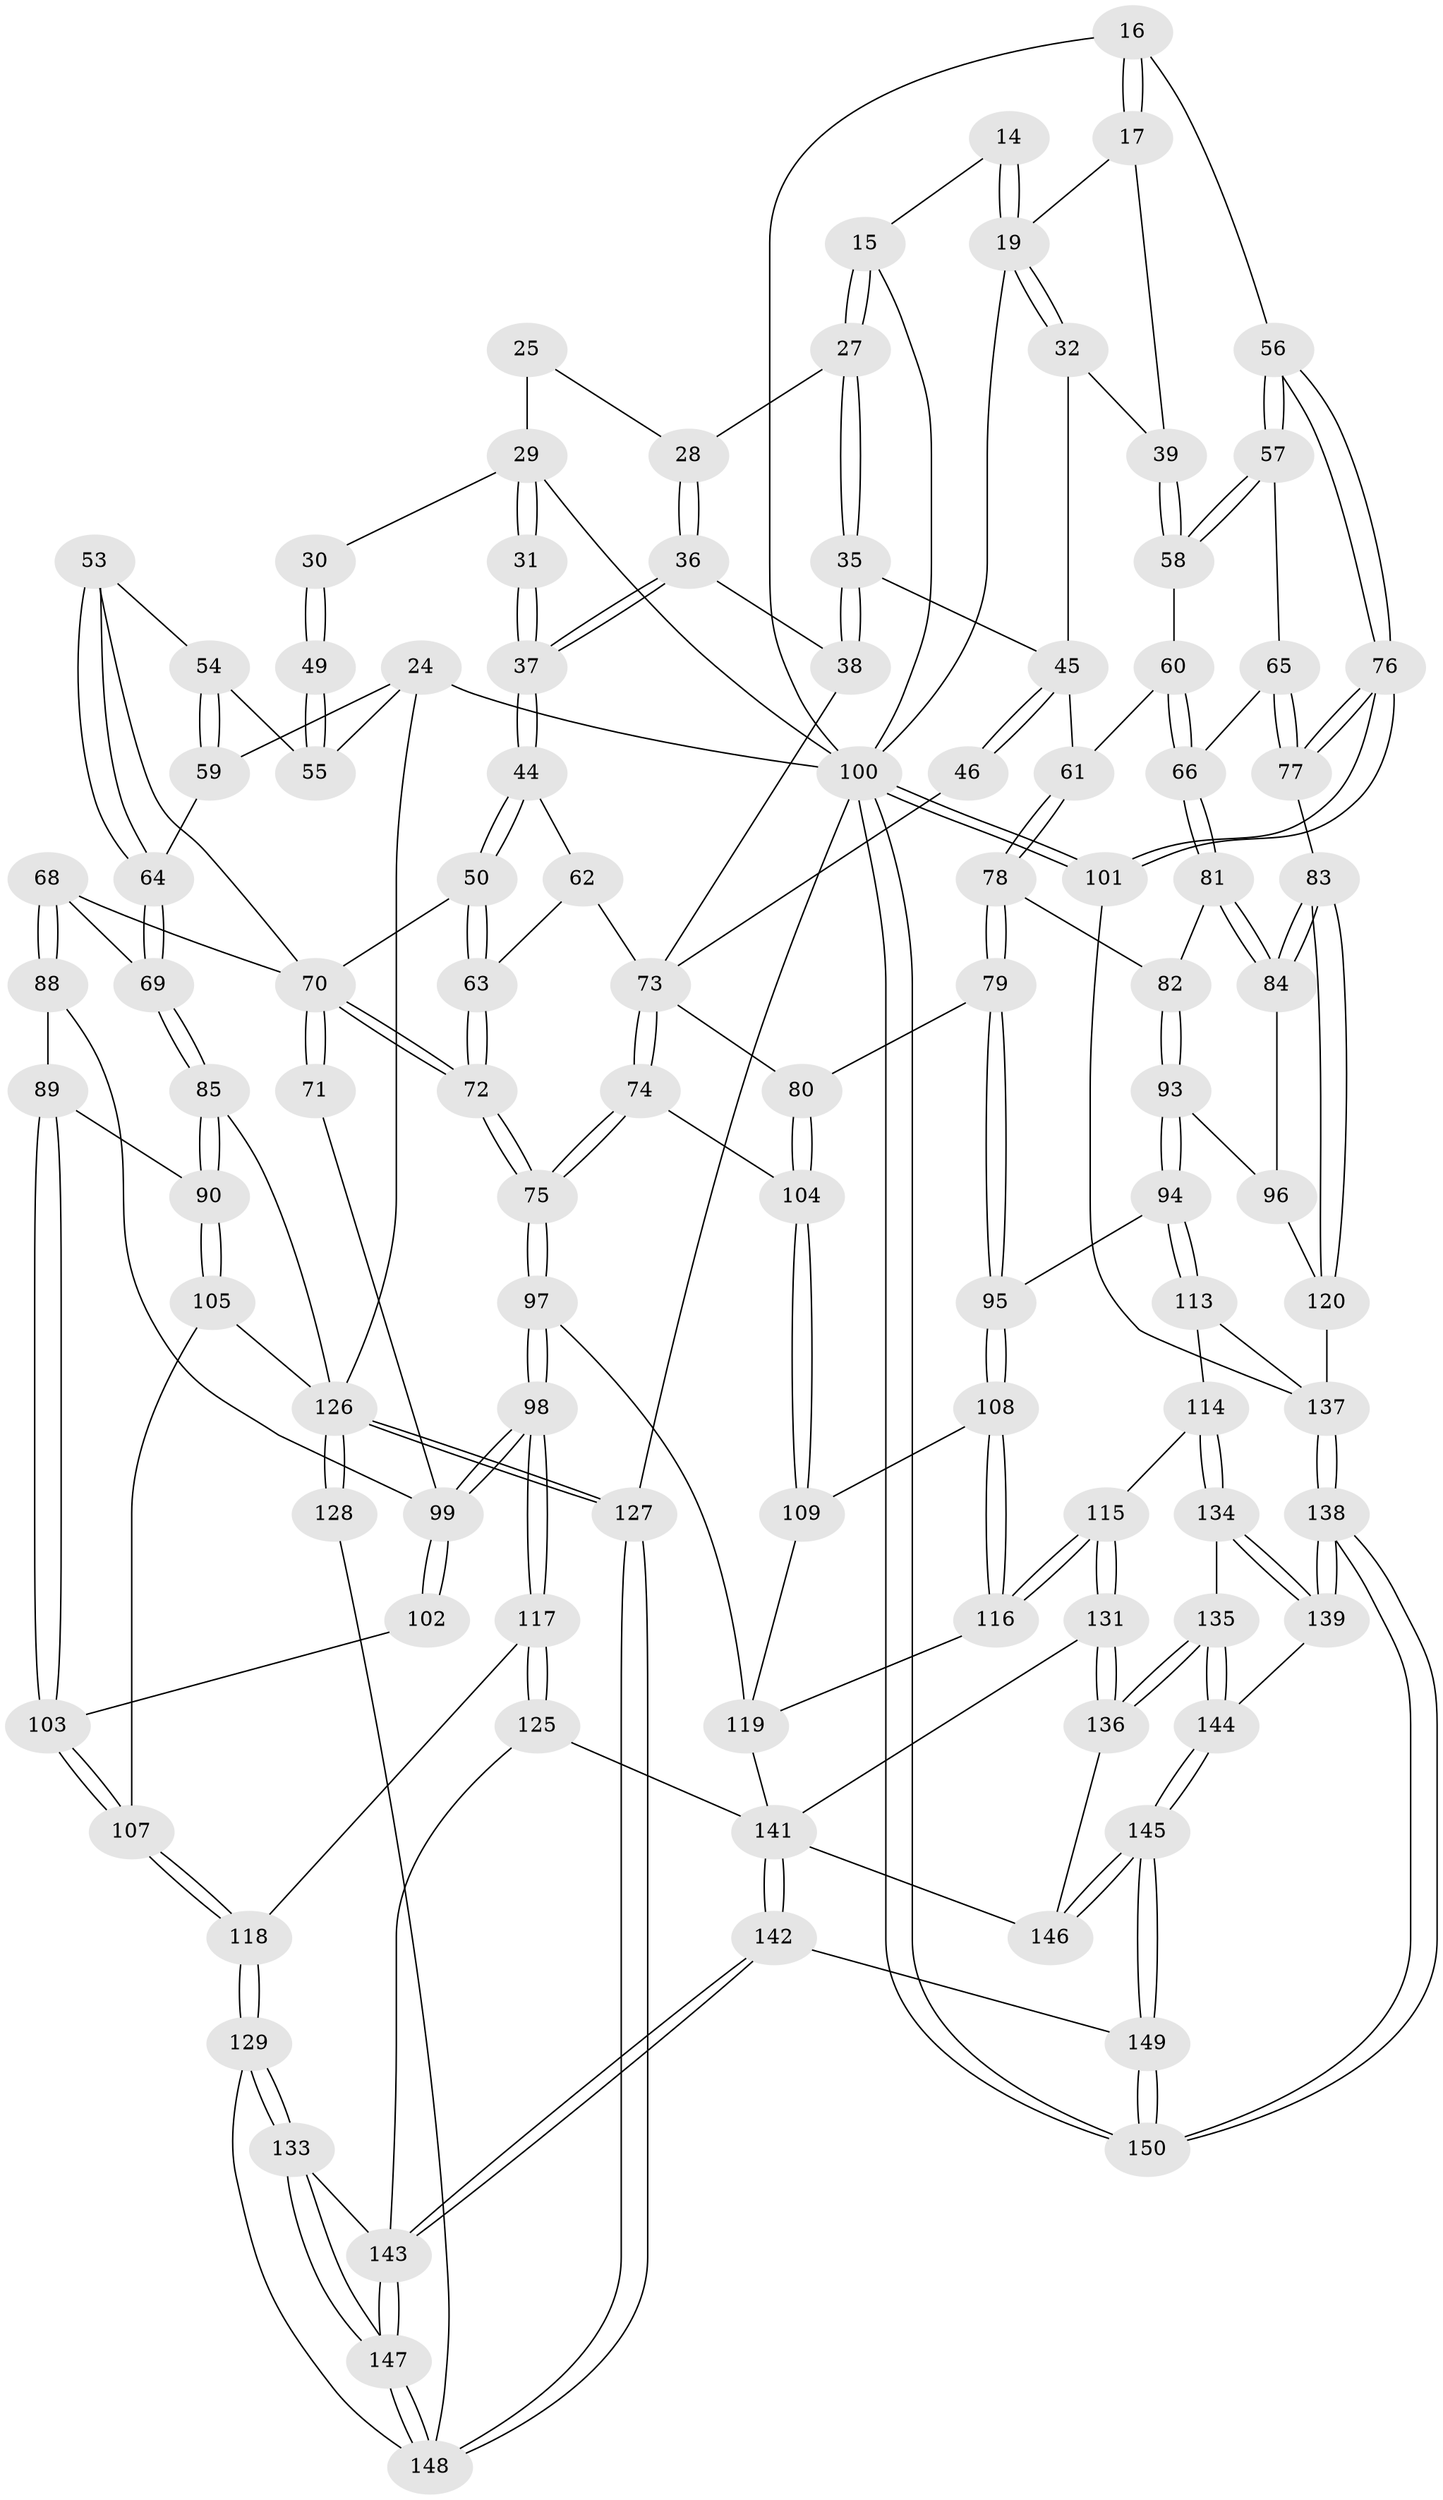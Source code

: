 // original degree distribution, {3: 0.013333333333333334, 6: 0.20666666666666667, 4: 0.22, 5: 0.56}
// Generated by graph-tools (version 1.1) at 2025/06/03/04/25 22:06:00]
// undirected, 105 vertices, 250 edges
graph export_dot {
graph [start="1"]
  node [color=gray90,style=filled];
  14 [pos="+0.6752434640539922+0.10407788599902314"];
  15 [pos="+0.6205424251188218+0.10735166971966198"];
  16 [pos="+1+0.08658518404599086"];
  17 [pos="+0.9277964636261328+0.15472947225597156"];
  19 [pos="+0.769801381546527+0.18871471386143898",super="+18+8"];
  24 [pos="+0+0.3025648547655406",super="+23"];
  25 [pos="+0.4531768876578044+0.11835684418438164"];
  27 [pos="+0.596887789919919+0.15440956236490236"];
  28 [pos="+0.5005618812762128+0.16292099887326775"];
  29 [pos="+0.28696346647339754+0.20701991808733516",super="+13+26"];
  30 [pos="+0.2588588470921652+0.21770587872251926",super="+20"];
  31 [pos="+0.38403221733522025+0.2637294339949149"];
  32 [pos="+0.7473469942430163+0.2681180342450588"];
  35 [pos="+0.5968973028604967+0.1893564759492962"];
  36 [pos="+0.49388245640774014+0.23012330007921108"];
  37 [pos="+0.3892895474995393+0.2717009236249918"];
  38 [pos="+0.49933686610997097+0.23202813076281575"];
  39 [pos="+0.8911572171008737+0.299291800020899"];
  44 [pos="+0.39278491015462863+0.29840746386472483"];
  45 [pos="+0.7149168997051053+0.36031541423225855",super="+34"];
  46 [pos="+0.6400197632968732+0.3874874902019788",super="+40"];
  49 [pos="+0.21925233093466054+0.2968913214848704",super="+21"];
  50 [pos="+0.3854445645102864+0.31568800102190103"];
  53 [pos="+0.23766372692155394+0.3549920969568907"];
  54 [pos="+0.2197592692756932+0.312463837136123"];
  55 [pos="+0.21844107570684426+0.3000412728360435",super="+22"];
  56 [pos="+1+0.3130443011897188"];
  57 [pos="+0.9601079628672988+0.36263163198023163"];
  58 [pos="+0.9093871876131989+0.3325660400416358"];
  59 [pos="+0.06647256705750618+0.38504018101897525"];
  60 [pos="+0.8142050833876571+0.3839406020401698"];
  61 [pos="+0.7173840479595696+0.3625249871287517"];
  62 [pos="+0.4671963534286519+0.4211754205650046",super="+43"];
  63 [pos="+0.4469231975302256+0.4294139575477316"];
  64 [pos="+0.10243731906107588+0.4093609832372488"];
  65 [pos="+0.9233721964507395+0.4258873145733336"];
  66 [pos="+0.8663432992978606+0.44355885981199367"];
  68 [pos="+0.19883082738111205+0.45990561400219143"];
  69 [pos="+0.1295703645168513+0.441551043935255"];
  70 [pos="+0.3551593361707203+0.5041282381012224",super="+51+52+67"];
  71 [pos="+0.3131523849607461+0.5147826187855623"];
  72 [pos="+0.40678572997281254+0.5298222109960765"];
  73 [pos="+0.5989902462326226+0.4384831916270044",super="+48+42+41"];
  74 [pos="+0.49266390845354224+0.5489780786879204"];
  75 [pos="+0.41892926276211523+0.5448954788811281"];
  76 [pos="+1+0.6116555084702382"];
  77 [pos="+0.9954911362432731+0.6133103175118854"];
  78 [pos="+0.7472769980237391+0.44157151013910934"];
  79 [pos="+0.6730486516678971+0.5637052041255598"];
  80 [pos="+0.6646513243044474+0.5547562820840627"];
  81 [pos="+0.8578010285280926+0.4630358311661404"];
  82 [pos="+0.7964114476363493+0.5089671849463873"];
  83 [pos="+0.9768613376298257+0.618325814413965"];
  84 [pos="+0.9747947056660056+0.6177366173210014"];
  85 [pos="+0.11117575312375273+0.5564674998486585"];
  88 [pos="+0.19764141949695627+0.557180286950819"];
  89 [pos="+0.18413538624929612+0.563262947603459"];
  90 [pos="+0.13480003657688164+0.5711672023107"];
  93 [pos="+0.7942791742990399+0.5883518544438198"];
  94 [pos="+0.7519562449670085+0.6084780386677509"];
  95 [pos="+0.6936743212466728+0.5990186248908386"];
  96 [pos="+0.8420837108386667+0.6008858045806919"];
  97 [pos="+0.37281766735185434+0.6922680875836403"];
  98 [pos="+0.35547604123082005+0.7042210303029997"];
  99 [pos="+0.3103310220743828+0.6762129800790135",super="+91+92"];
  100 [pos="+1+1",super="+2+9"];
  101 [pos="+1+0.9390075256399528"];
  102 [pos="+0.2660391844402046+0.6548258959624945"];
  103 [pos="+0.2058666297006783+0.671020584136546"];
  104 [pos="+0.5182926808206326+0.5787474169807946"];
  105 [pos="+0.1354583717699584+0.7134015876910967"];
  107 [pos="+0.1371134069874038+0.7135411065723264"];
  108 [pos="+0.6129153526847144+0.6713071066022607"];
  109 [pos="+0.5421188287669142+0.6245818416879633"];
  113 [pos="+0.7626029656179972+0.7848418799064899"];
  114 [pos="+0.6538508562237421+0.7811601368209309"];
  115 [pos="+0.6461675702582936+0.7765687631436626"];
  116 [pos="+0.610446647470541+0.7220920295994889"];
  117 [pos="+0.3388034790689594+0.7549715647539713"];
  118 [pos="+0.2255395162640931+0.7817098246607802"];
  119 [pos="+0.5018572054649575+0.751358324582641",super="+110"];
  120 [pos="+0.8847937660837647+0.7788800446147223",super="+111"];
  125 [pos="+0.36903931416440744+0.8576675602093966"];
  126 [pos="+0+0.8489661895374545",super="+87+106"];
  127 [pos="+0+1"];
  128 [pos="+0+0.8275892797177459"];
  129 [pos="+0.1936830981378649+0.9077335764372075"];
  131 [pos="+0.5333151202984086+0.8575941627610446"];
  133 [pos="+0.20366951493041593+0.9171336767857151"];
  134 [pos="+0.6481300893736629+0.8468477425794684"];
  135 [pos="+0.5975681778950857+0.9229888023457226"];
  136 [pos="+0.5759496056659094+0.9112776039164244"];
  137 [pos="+0.8000657862499027+0.9736521385064842",super="+112+121"];
  138 [pos="+0.7982815090900981+0.980253880961527"];
  139 [pos="+0.7249512944888714+0.9499405839835651"];
  141 [pos="+0.4156870732458585+0.9299146354994906",super="+124"];
  142 [pos="+0.385324403501871+1"];
  143 [pos="+0.3151208911112541+1",super="+132"];
  144 [pos="+0.6044108009468071+0.9341755278737478"];
  145 [pos="+0.5554589256875508+1"];
  146 [pos="+0.5214137060158455+0.9696088356226551",super="+140"];
  147 [pos="+0.26295091634818074+1"];
  148 [pos="+0+1",super="+130"];
  149 [pos="+0.5458409990072766+1"];
  150 [pos="+0.8541165755274847+1"];
  14 -- 15;
  14 -- 19 [weight=2];
  14 -- 19;
  15 -- 27;
  15 -- 27;
  15 -- 100;
  16 -- 17;
  16 -- 17;
  16 -- 56;
  16 -- 100;
  17 -- 39;
  17 -- 19;
  19 -- 32;
  19 -- 32;
  19 -- 100 [weight=2];
  24 -- 100;
  24 -- 59;
  24 -- 55;
  24 -- 126;
  25 -- 28;
  25 -- 29 [weight=2];
  27 -- 28;
  27 -- 35;
  27 -- 35;
  28 -- 36;
  28 -- 36;
  29 -- 30 [weight=2];
  29 -- 31 [weight=2];
  29 -- 31;
  29 -- 100 [weight=2];
  30 -- 49 [weight=2];
  30 -- 49;
  31 -- 37;
  31 -- 37;
  32 -- 39;
  32 -- 45;
  35 -- 38;
  35 -- 38;
  35 -- 45;
  36 -- 37;
  36 -- 37;
  36 -- 38;
  37 -- 44;
  37 -- 44;
  38 -- 73;
  39 -- 58;
  39 -- 58;
  44 -- 50;
  44 -- 50;
  44 -- 62;
  45 -- 46 [weight=2];
  45 -- 46;
  45 -- 61;
  46 -- 73 [weight=2];
  49 -- 55 [weight=2];
  49 -- 55;
  50 -- 63;
  50 -- 63;
  50 -- 70;
  53 -- 54;
  53 -- 64;
  53 -- 64;
  53 -- 70;
  54 -- 55;
  54 -- 59;
  54 -- 59;
  56 -- 57;
  56 -- 57;
  56 -- 76;
  56 -- 76;
  57 -- 58;
  57 -- 58;
  57 -- 65;
  58 -- 60;
  59 -- 64;
  60 -- 61;
  60 -- 66;
  60 -- 66;
  61 -- 78;
  61 -- 78;
  62 -- 63;
  62 -- 73 [weight=2];
  63 -- 72;
  63 -- 72;
  64 -- 69;
  64 -- 69;
  65 -- 66;
  65 -- 77;
  65 -- 77;
  66 -- 81;
  66 -- 81;
  68 -- 69;
  68 -- 88;
  68 -- 88;
  68 -- 70;
  69 -- 85;
  69 -- 85;
  70 -- 71 [weight=2];
  70 -- 71;
  70 -- 72;
  70 -- 72;
  71 -- 99;
  72 -- 75;
  72 -- 75;
  73 -- 74;
  73 -- 74;
  73 -- 80;
  74 -- 75;
  74 -- 75;
  74 -- 104;
  75 -- 97;
  75 -- 97;
  76 -- 77;
  76 -- 77;
  76 -- 101;
  76 -- 101;
  77 -- 83;
  78 -- 79;
  78 -- 79;
  78 -- 82;
  79 -- 80;
  79 -- 95;
  79 -- 95;
  80 -- 104;
  80 -- 104;
  81 -- 82;
  81 -- 84;
  81 -- 84;
  82 -- 93;
  82 -- 93;
  83 -- 84;
  83 -- 84;
  83 -- 120;
  83 -- 120;
  84 -- 96;
  85 -- 90;
  85 -- 90;
  85 -- 126;
  88 -- 89;
  88 -- 99;
  89 -- 90;
  89 -- 103;
  89 -- 103;
  90 -- 105;
  90 -- 105;
  93 -- 94;
  93 -- 94;
  93 -- 96;
  94 -- 95;
  94 -- 113;
  94 -- 113;
  95 -- 108;
  95 -- 108;
  96 -- 120;
  97 -- 98;
  97 -- 98;
  97 -- 119;
  98 -- 99;
  98 -- 99;
  98 -- 117;
  98 -- 117;
  99 -- 102 [weight=2];
  99 -- 102;
  100 -- 101;
  100 -- 101;
  100 -- 150;
  100 -- 150;
  100 -- 127 [weight=2];
  101 -- 137;
  102 -- 103;
  103 -- 107;
  103 -- 107;
  104 -- 109;
  104 -- 109;
  105 -- 107;
  105 -- 126;
  107 -- 118;
  107 -- 118;
  108 -- 109;
  108 -- 116;
  108 -- 116;
  109 -- 119;
  113 -- 114;
  113 -- 137;
  114 -- 115;
  114 -- 134;
  114 -- 134;
  115 -- 116;
  115 -- 116;
  115 -- 131;
  115 -- 131;
  116 -- 119;
  117 -- 118;
  117 -- 125;
  117 -- 125;
  118 -- 129;
  118 -- 129;
  119 -- 141;
  120 -- 137 [weight=2];
  125 -- 141;
  125 -- 143;
  126 -- 127;
  126 -- 127;
  126 -- 128 [weight=2];
  126 -- 128;
  127 -- 148;
  127 -- 148;
  128 -- 148;
  129 -- 133;
  129 -- 133;
  129 -- 148;
  131 -- 136;
  131 -- 136;
  131 -- 141;
  133 -- 147;
  133 -- 147;
  133 -- 143;
  134 -- 135;
  134 -- 139;
  134 -- 139;
  135 -- 136;
  135 -- 136;
  135 -- 144;
  135 -- 144;
  136 -- 146;
  137 -- 138;
  137 -- 138;
  138 -- 139;
  138 -- 139;
  138 -- 150;
  138 -- 150;
  139 -- 144;
  141 -- 142;
  141 -- 142;
  141 -- 146 [weight=2];
  142 -- 143;
  142 -- 143;
  142 -- 149;
  143 -- 147;
  143 -- 147;
  144 -- 145;
  144 -- 145;
  145 -- 146;
  145 -- 146;
  145 -- 149;
  145 -- 149;
  147 -- 148;
  147 -- 148;
  149 -- 150;
  149 -- 150;
}
